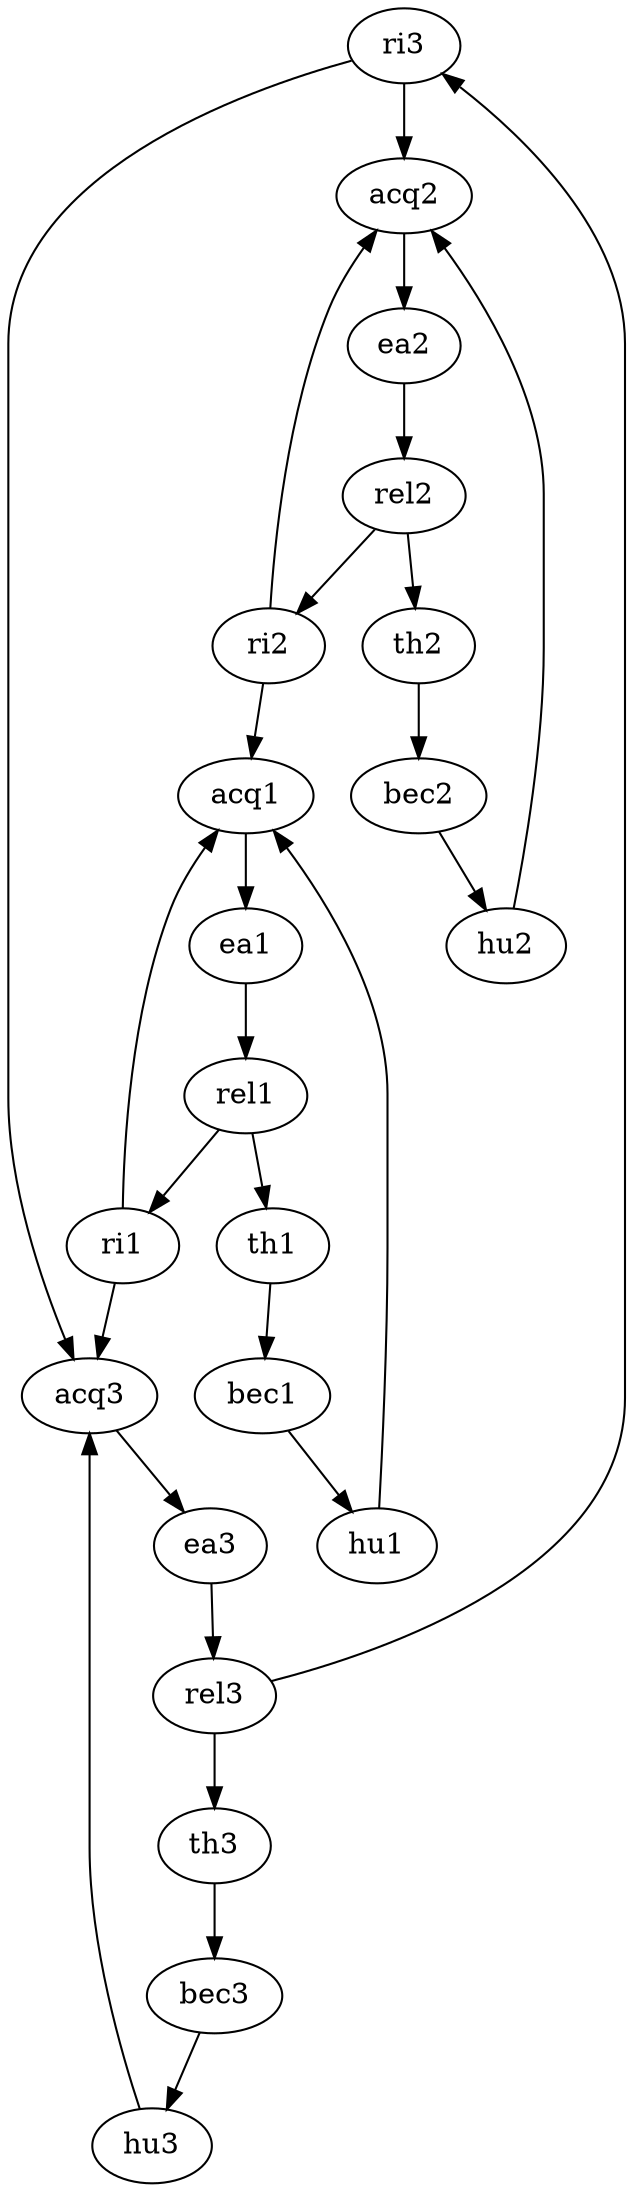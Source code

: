 digraph PhiloDilemma {
ri3 -> acq2 ;
ri3 -> acq3 ;
hu3 -> acq3 ;
bec3 -> hu3 ;
th3 -> bec3 ;
rel3 -> th3 ;
rel3 -> ri3 ;
ea3 -> rel3 ;
acq3 -> ea3 ;
ri2 -> acq1 ;
ri2 -> acq2 ;
hu2 -> acq2 ;
bec2 -> hu2 ;
th2 -> bec2 ;
rel2 -> th2 ;
rel2 -> ri2 ;
ea2 -> rel2 ;
acq2 -> ea2 ;
ri1 -> acq3 ;
ri1 -> acq1 ;
hu1 -> acq1 ;
bec1 -> hu1 ;
th1 -> bec1 ;
rel1 -> th1 ;
rel1 -> ri1 ;
ea1 -> rel1 ;
acq1 -> ea1 ;
}


